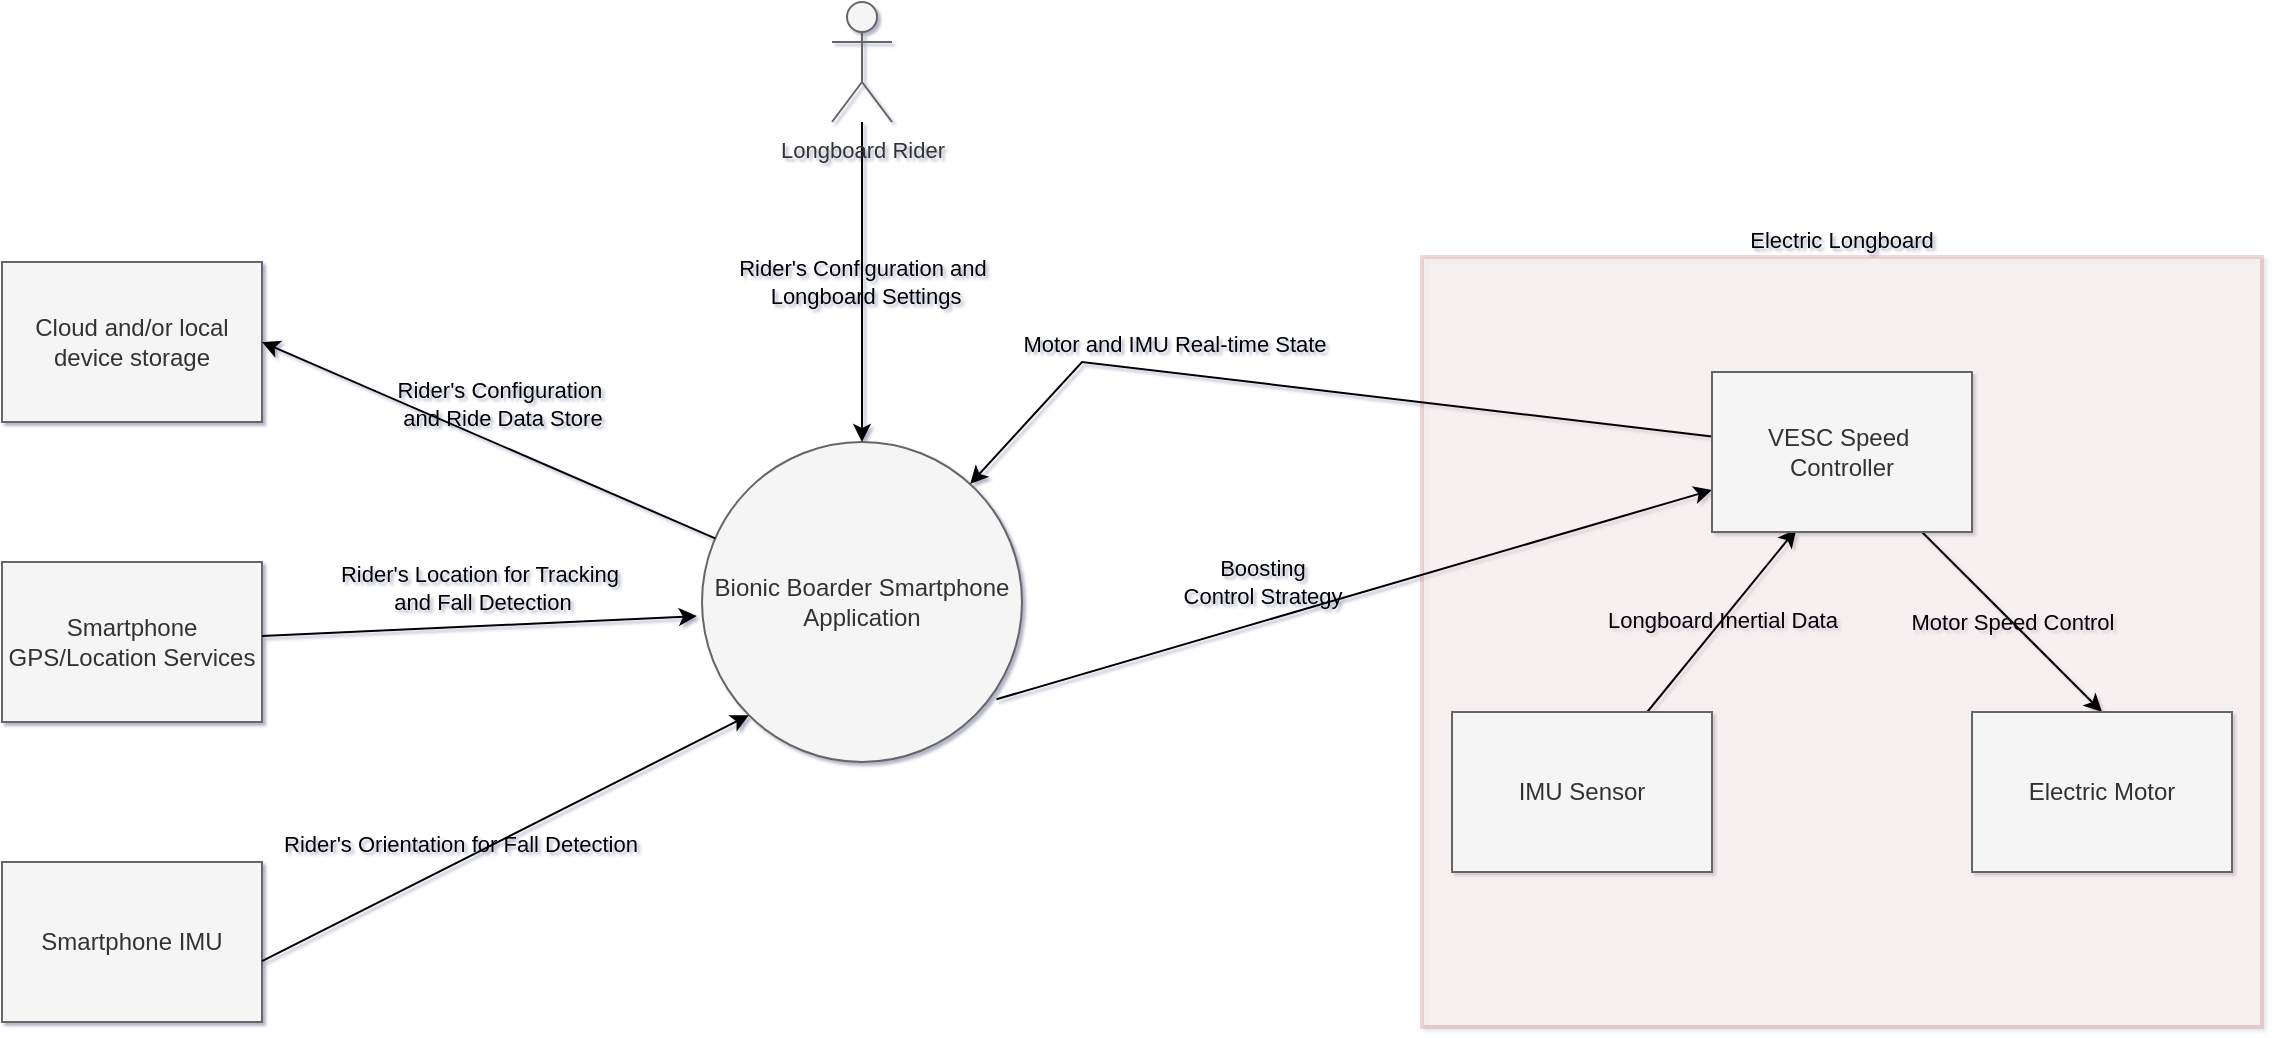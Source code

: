 <mxfile version="27.0.5">
  <diagram name="Page-1" id="ib0KKrDDxVYF5MeXXiUM">
    <mxGraphModel dx="2227" dy="802" grid="1" gridSize="10" guides="1" tooltips="1" connect="1" arrows="1" fold="1" page="1" pageScale="1" pageWidth="850" pageHeight="1100" background="#ffffff" math="0" shadow="1">
      <root>
        <mxCell id="0" />
        <mxCell id="1" parent="0" />
        <mxCell id="SerGnJe19zh4DRKYyt9j-39" value="&lt;font style=&quot;color: rgb(0, 0, 0);&quot;&gt;Electric Longboard&lt;/font&gt;" style="rounded=0;whiteSpace=wrap;html=1;fontFamily=Helvetica;fontSize=11;labelBackgroundColor=none;horizontal=1;labelBorderColor=none;shadow=0;perimeterSpacing=0;strokeWidth=2;opacity=20;fillColor=#fad9d5;strokeColor=#ae4132;align=center;verticalAlign=bottom;labelPosition=center;verticalLabelPosition=top;" parent="1" vertex="1">
          <mxGeometry x="680" y="217.5" width="420" height="385" as="geometry" />
        </mxCell>
        <mxCell id="SerGnJe19zh4DRKYyt9j-43" value="Boosting&lt;div&gt;Control Strategy&lt;/div&gt;" style="edgeStyle=none;shape=connector;rounded=0;orthogonalLoop=1;jettySize=auto;html=1;strokeColor=#000000;align=center;verticalAlign=middle;fontFamily=Helvetica;fontSize=11;fontColor=#000000;labelBackgroundColor=none;horizontal=1;endArrow=classic;fillColor=#ffcccc;exitX=0.92;exitY=0.804;exitDx=0;exitDy=0;exitPerimeter=0;" parent="1" source="3" target="SerGnJe19zh4DRKYyt9j-36" edge="1">
          <mxGeometry x="-0.228" y="19" relative="1" as="geometry">
            <mxPoint as="offset" />
          </mxGeometry>
        </mxCell>
        <mxCell id="3" value="Bionic Boarder Smartphone Application" style="ellipse;whiteSpace=wrap;html=1;aspect=fixed;fillColor=#f5f5f5;fontColor=#333333;strokeColor=#666666;labelBackgroundColor=none;" parent="1" vertex="1">
          <mxGeometry x="320" y="310" width="160" height="160" as="geometry" />
        </mxCell>
        <mxCell id="14" value="Specimen and collection" style="edgeStyle=orthogonalEdgeStyle;endArrow=block;html=1;" parent="1" edge="1">
          <mxGeometry relative="1" as="geometry">
            <mxPoint x="750" y="350" as="targetPoint" />
          </mxGeometry>
        </mxCell>
        <mxCell id="15" value="report delivery offline" style="edgeStyle=orthogonalEdgeStyle;endArrow=block;html=1;" parent="1" edge="1">
          <mxGeometry relative="1" as="geometry">
            <mxPoint x="700" y="380" as="sourcePoint" />
          </mxGeometry>
        </mxCell>
        <mxCell id="sfKcnbmMzuwdX9yF3wZo-18" value="Cloud and/or local device storage" style="rounded=0;whiteSpace=wrap;html=1;strokeColor=#666666;align=center;verticalAlign=middle;fontFamily=Helvetica;fontSize=12;fontColor=#333333;labelBackgroundColor=none;fillColor=#f5f5f5;" parent="1" vertex="1">
          <mxGeometry x="-30" y="220" width="130" height="80" as="geometry" />
        </mxCell>
        <mxCell id="SerGnJe19zh4DRKYyt9j-38" value="Rider&#39;s Configuration and&lt;div&gt;&amp;nbsp;Longboard Settings&lt;/div&gt;" style="edgeStyle=none;shape=connector;rounded=0;orthogonalLoop=1;jettySize=auto;html=1;entryX=0.5;entryY=0;entryDx=0;entryDy=0;strokeColor=#000000;align=center;verticalAlign=middle;fontFamily=Helvetica;fontSize=11;fontColor=#000000;labelBackgroundColor=none;horizontal=1;endArrow=classic;fillColor=#ffcccc;" parent="1" source="sfKcnbmMzuwdX9yF3wZo-21" target="3" edge="1">
          <mxGeometry relative="1" as="geometry" />
        </mxCell>
        <mxCell id="sfKcnbmMzuwdX9yF3wZo-21" value="&lt;div&gt;&lt;font style=&quot;font-size: 11px;&quot;&gt;Longboard Rider&lt;/font&gt;&lt;/div&gt;" style="shape=umlActor;verticalLabelPosition=bottom;verticalAlign=top;html=1;outlineConnect=0;strokeColor=#666666;align=center;fontFamily=Helvetica;fontSize=12;fontColor=#333333;labelBackgroundColor=none;fillColor=#f5f5f5;horizontal=1;textShadow=0;" parent="1" vertex="1">
          <mxGeometry x="385" y="90" width="30" height="60" as="geometry" />
        </mxCell>
        <mxCell id="SerGnJe19zh4DRKYyt9j-18" value="Rider&#39;s Configuration&amp;nbsp;&lt;div&gt;and Ride Data Store&lt;/div&gt;" style="endArrow=classic;html=1;rounded=0;strokeColor=#000000;entryX=1;entryY=0.5;entryDx=0;entryDy=0;fillColor=#ffcccc;labelBackgroundColor=none;fontColor=#000000;horizontal=1;align=center;verticalAlign=middle;" parent="1" source="3" target="sfKcnbmMzuwdX9yF3wZo-18" edge="1">
          <mxGeometry x="0.007" y="-19" width="50" height="50" relative="1" as="geometry">
            <mxPoint x="370" y="300" as="sourcePoint" />
            <mxPoint x="410" y="180" as="targetPoint" />
            <mxPoint as="offset" />
          </mxGeometry>
        </mxCell>
        <mxCell id="SerGnJe19zh4DRKYyt9j-19" value="Smartphone IMU" style="rounded=0;whiteSpace=wrap;html=1;strokeColor=#666666;align=center;verticalAlign=middle;fontFamily=Helvetica;fontSize=12;fontColor=#333333;labelBackgroundColor=none;fillColor=#f5f5f5;" parent="1" vertex="1">
          <mxGeometry x="-30" y="520" width="130" height="80" as="geometry" />
        </mxCell>
        <mxCell id="SerGnJe19zh4DRKYyt9j-20" value="Smartphone GPS/Location Services" style="rounded=0;whiteSpace=wrap;html=1;strokeColor=#666666;align=center;verticalAlign=middle;fontFamily=Helvetica;fontSize=12;fontColor=#333333;labelBackgroundColor=none;fillColor=#f5f5f5;" parent="1" vertex="1">
          <mxGeometry x="-30" y="370" width="130" height="80" as="geometry" />
        </mxCell>
        <mxCell id="SerGnJe19zh4DRKYyt9j-22" value="" style="endArrow=classic;html=1;rounded=0;strokeColor=#000000;align=center;verticalAlign=middle;fontFamily=Helvetica;fontSize=11;fontColor=#000000;labelBackgroundColor=none;horizontal=1;fillColor=#ffcccc;entryX=0;entryY=1;entryDx=0;entryDy=0;" parent="1" target="3" edge="1">
          <mxGeometry relative="1" as="geometry">
            <mxPoint x="100" y="569.58" as="sourcePoint" />
            <mxPoint x="200" y="569.58" as="targetPoint" />
          </mxGeometry>
        </mxCell>
        <mxCell id="SerGnJe19zh4DRKYyt9j-23" value="&lt;font style=&quot;color: rgb(0, 0, 0);&quot;&gt;Rider&#39;s Orientation for Fall Detection&lt;/font&gt;" style="edgeLabel;resizable=0;html=1;;align=center;verticalAlign=middle;fontFamily=Helvetica;fontSize=11;fontColor=#FF8393;labelBackgroundColor=none;horizontal=1;" parent="SerGnJe19zh4DRKYyt9j-22" connectable="0" vertex="1">
          <mxGeometry relative="1" as="geometry">
            <mxPoint x="-23" y="3" as="offset" />
          </mxGeometry>
        </mxCell>
        <mxCell id="SerGnJe19zh4DRKYyt9j-30" value="Rider&#39;s Location for Tracking&amp;nbsp;&lt;div&gt;and Fall Detection&lt;/div&gt;" style="edgeStyle=none;shape=connector;rounded=0;orthogonalLoop=1;jettySize=auto;html=1;entryX=-0.016;entryY=0.544;entryDx=0;entryDy=0;entryPerimeter=0;strokeColor=#000000;align=center;verticalAlign=middle;fontFamily=Helvetica;fontSize=11;fontColor=#000000;labelBackgroundColor=none;horizontal=1;endArrow=classic;fillColor=#ffcccc;" parent="1" source="SerGnJe19zh4DRKYyt9j-20" target="3" edge="1">
          <mxGeometry x="0.015" y="19" relative="1" as="geometry">
            <mxPoint as="offset" />
          </mxGeometry>
        </mxCell>
        <mxCell id="SerGnJe19zh4DRKYyt9j-32" style="edgeStyle=none;shape=connector;rounded=0;orthogonalLoop=1;jettySize=auto;html=1;exitX=0.5;exitY=0;exitDx=0;exitDy=0;strokeColor=#000000;align=center;verticalAlign=middle;fontFamily=Helvetica;fontSize=11;fontColor=#000000;labelBackgroundColor=none;horizontal=1;endArrow=classic;fillColor=#ffcccc;" parent="1" source="SerGnJe19zh4DRKYyt9j-20" target="SerGnJe19zh4DRKYyt9j-20" edge="1">
          <mxGeometry relative="1" as="geometry" />
        </mxCell>
        <mxCell id="SerGnJe19zh4DRKYyt9j-40" value="Longboard Inertial Data" style="edgeStyle=none;shape=connector;rounded=0;orthogonalLoop=1;jettySize=auto;html=1;strokeColor=#000000;align=center;verticalAlign=middle;fontFamily=Helvetica;fontSize=11;fontColor=#000000;labelBackgroundColor=none;horizontal=1;endArrow=classic;fillColor=#ffcccc;entryX=0.324;entryY=0.983;entryDx=0;entryDy=0;entryPerimeter=0;" parent="1" source="SerGnJe19zh4DRKYyt9j-35" target="SerGnJe19zh4DRKYyt9j-36" edge="1">
          <mxGeometry relative="1" as="geometry" />
        </mxCell>
        <mxCell id="SerGnJe19zh4DRKYyt9j-35" value="IMU Sensor" style="rounded=0;whiteSpace=wrap;html=1;strokeColor=#666666;align=center;verticalAlign=middle;fontFamily=Helvetica;fontSize=12;fontColor=#333333;labelBackgroundColor=none;fillColor=#f5f5f5;" parent="1" vertex="1">
          <mxGeometry x="695" y="445" width="130" height="80" as="geometry" />
        </mxCell>
        <mxCell id="SerGnJe19zh4DRKYyt9j-41" value="&lt;font&gt;Motor and IMU Real-time State&lt;/font&gt;" style="edgeStyle=none;shape=connector;rounded=0;orthogonalLoop=1;jettySize=auto;html=1;strokeColor=#000000;align=center;verticalAlign=middle;fontFamily=Helvetica;fontSize=11;fontColor=#000000;labelBackgroundColor=none;horizontal=1;endArrow=classic;fillColor=#ffcccc;" parent="1" source="SerGnJe19zh4DRKYyt9j-36" target="3" edge="1">
          <mxGeometry x="0.365" y="-14" relative="1" as="geometry">
            <Array as="points">
              <mxPoint x="510" y="270" />
            </Array>
            <mxPoint as="offset" />
          </mxGeometry>
        </mxCell>
        <mxCell id="SerGnJe19zh4DRKYyt9j-42" value="Motor Speed Control" style="edgeStyle=none;shape=connector;rounded=0;orthogonalLoop=1;jettySize=auto;html=1;entryX=0.5;entryY=0;entryDx=0;entryDy=0;strokeColor=#000000;align=center;verticalAlign=middle;fontFamily=Helvetica;fontSize=11;fontColor=#000000;labelBackgroundColor=none;horizontal=1;endArrow=classic;fillColor=#ffcccc;" parent="1" source="SerGnJe19zh4DRKYyt9j-36" target="SerGnJe19zh4DRKYyt9j-37" edge="1">
          <mxGeometry relative="1" as="geometry" />
        </mxCell>
        <mxCell id="SerGnJe19zh4DRKYyt9j-36" value="VESC Speed&amp;nbsp;&lt;div&gt;Controller&lt;/div&gt;" style="rounded=0;whiteSpace=wrap;html=1;strokeColor=#666666;align=center;verticalAlign=middle;fontFamily=Helvetica;fontSize=12;fontColor=#333333;labelBackgroundColor=none;fillColor=#f5f5f5;" parent="1" vertex="1">
          <mxGeometry x="825" y="275" width="130" height="80" as="geometry" />
        </mxCell>
        <mxCell id="SerGnJe19zh4DRKYyt9j-37" value="Electric Motor" style="rounded=0;whiteSpace=wrap;html=1;strokeColor=#666666;align=center;verticalAlign=middle;fontFamily=Helvetica;fontSize=12;fontColor=#333333;labelBackgroundColor=none;fillColor=#f5f5f5;" parent="1" vertex="1">
          <mxGeometry x="955" y="445" width="130" height="80" as="geometry" />
        </mxCell>
      </root>
    </mxGraphModel>
  </diagram>
</mxfile>
